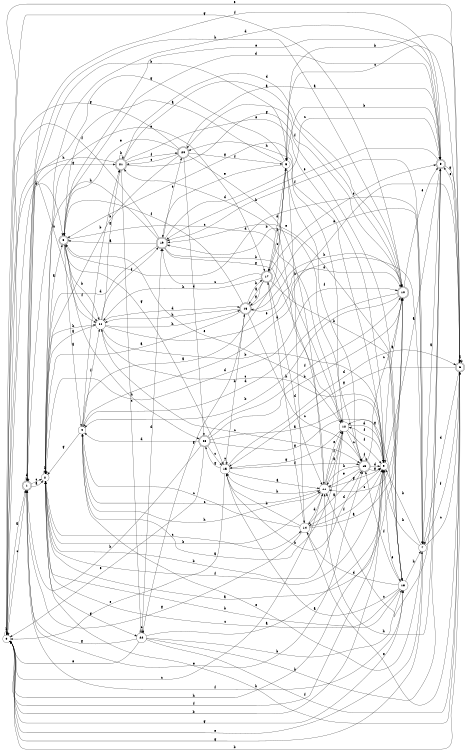 digraph n20_9 {
__start0 [label="" shape="none"];

rankdir=LR;
size="8,5";

s0 [style="filled", color="black", fillcolor="white" shape="circle", label="0"];
s1 [style="rounded,filled", color="black", fillcolor="white" shape="doublecircle", label="1"];
s2 [style="filled", color="black", fillcolor="white" shape="circle", label="2"];
s3 [style="rounded,filled", color="black", fillcolor="white" shape="doublecircle", label="3"];
s4 [style="filled", color="black", fillcolor="white" shape="circle", label="4"];
s5 [style="filled", color="black", fillcolor="white" shape="circle", label="5"];
s6 [style="rounded,filled", color="black", fillcolor="white" shape="doublecircle", label="6"];
s7 [style="filled", color="black", fillcolor="white" shape="circle", label="7"];
s8 [style="rounded,filled", color="black", fillcolor="white" shape="doublecircle", label="8"];
s9 [style="filled", color="black", fillcolor="white" shape="circle", label="9"];
s10 [style="rounded,filled", color="black", fillcolor="white" shape="doublecircle", label="10"];
s11 [style="filled", color="black", fillcolor="white" shape="circle", label="11"];
s12 [style="filled", color="black", fillcolor="white" shape="circle", label="12"];
s13 [style="rounded,filled", color="black", fillcolor="white" shape="doublecircle", label="13"];
s14 [style="filled", color="black", fillcolor="white" shape="circle", label="14"];
s15 [style="filled", color="black", fillcolor="white" shape="circle", label="15"];
s16 [style="rounded,filled", color="black", fillcolor="white" shape="doublecircle", label="16"];
s17 [style="rounded,filled", color="black", fillcolor="white" shape="doublecircle", label="17"];
s18 [style="filled", color="black", fillcolor="white" shape="circle", label="18"];
s19 [style="rounded,filled", color="black", fillcolor="white" shape="doublecircle", label="19"];
s20 [style="rounded,filled", color="black", fillcolor="white" shape="doublecircle", label="20"];
s21 [style="rounded,filled", color="black", fillcolor="white" shape="doublecircle", label="21"];
s22 [style="filled", color="black", fillcolor="white" shape="circle", label="22"];
s23 [style="rounded,filled", color="black", fillcolor="white" shape="doublecircle", label="23"];
s24 [style="filled", color="black", fillcolor="white" shape="circle", label="24"];
s0 -> s1 [label="a"];
s0 -> s0 [label="b"];
s0 -> s1 [label="c"];
s0 -> s3 [label="d"];
s0 -> s6 [label="e"];
s0 -> s9 [label="f"];
s0 -> s18 [label="g"];
s0 -> s24 [label="h"];
s1 -> s2 [label="a"];
s1 -> s5 [label="b"];
s1 -> s2 [label="c"];
s1 -> s1 [label="d"];
s1 -> s13 [label="e"];
s1 -> s18 [label="f"];
s1 -> s21 [label="g"];
s1 -> s10 [label="h"];
s2 -> s3 [label="a"];
s2 -> s2 [label="b"];
s2 -> s14 [label="c"];
s2 -> s10 [label="d"];
s2 -> s17 [label="e"];
s2 -> s9 [label="f"];
s2 -> s22 [label="g"];
s2 -> s24 [label="h"];
s3 -> s4 [label="a"];
s3 -> s24 [label="b"];
s3 -> s12 [label="c"];
s3 -> s8 [label="d"];
s3 -> s8 [label="e"];
s3 -> s24 [label="f"];
s3 -> s15 [label="g"];
s3 -> s23 [label="h"];
s4 -> s5 [label="a"];
s4 -> s21 [label="b"];
s4 -> s11 [label="c"];
s4 -> s6 [label="d"];
s4 -> s7 [label="e"];
s4 -> s24 [label="f"];
s4 -> s2 [label="g"];
s4 -> s11 [label="h"];
s5 -> s3 [label="a"];
s5 -> s6 [label="b"];
s5 -> s17 [label="c"];
s5 -> s17 [label="d"];
s5 -> s19 [label="e"];
s5 -> s13 [label="f"];
s5 -> s1 [label="g"];
s5 -> s14 [label="h"];
s6 -> s6 [label="a"];
s6 -> s0 [label="b"];
s6 -> s5 [label="c"];
s6 -> s7 [label="d"];
s6 -> s8 [label="e"];
s6 -> s7 [label="f"];
s6 -> s15 [label="g"];
s6 -> s2 [label="h"];
s7 -> s8 [label="a"];
s7 -> s9 [label="b"];
s7 -> s6 [label="c"];
s7 -> s3 [label="d"];
s7 -> s0 [label="e"];
s7 -> s19 [label="f"];
s7 -> s0 [label="g"];
s7 -> s9 [label="h"];
s8 -> s9 [label="a"];
s8 -> s5 [label="b"];
s8 -> s11 [label="c"];
s8 -> s2 [label="d"];
s8 -> s19 [label="e"];
s8 -> s1 [label="f"];
s8 -> s6 [label="g"];
s8 -> s11 [label="h"];
s9 -> s10 [label="a"];
s9 -> s0 [label="b"];
s9 -> s24 [label="c"];
s9 -> s14 [label="d"];
s9 -> s18 [label="e"];
s9 -> s12 [label="f"];
s9 -> s3 [label="g"];
s9 -> s0 [label="h"];
s10 -> s2 [label="a"];
s10 -> s4 [label="b"];
s10 -> s11 [label="c"];
s10 -> s4 [label="d"];
s10 -> s8 [label="e"];
s10 -> s20 [label="f"];
s10 -> s0 [label="g"];
s10 -> s16 [label="h"];
s11 -> s12 [label="a"];
s11 -> s2 [label="b"];
s11 -> s0 [label="c"];
s11 -> s21 [label="d"];
s11 -> s12 [label="e"];
s11 -> s12 [label="f"];
s11 -> s9 [label="g"];
s11 -> s15 [label="h"];
s12 -> s4 [label="a"];
s12 -> s2 [label="b"];
s12 -> s13 [label="c"];
s12 -> s9 [label="d"];
s12 -> s3 [label="e"];
s12 -> s9 [label="f"];
s12 -> s15 [label="g"];
s12 -> s20 [label="h"];
s13 -> s14 [label="a"];
s13 -> s19 [label="b"];
s13 -> s10 [label="c"];
s13 -> s9 [label="d"];
s13 -> s11 [label="e"];
s13 -> s13 [label="f"];
s13 -> s9 [label="g"];
s13 -> s11 [label="h"];
s14 -> s10 [label="a"];
s14 -> s15 [label="b"];
s14 -> s4 [label="c"];
s14 -> s11 [label="d"];
s14 -> s6 [label="e"];
s14 -> s9 [label="f"];
s14 -> s1 [label="g"];
s14 -> s17 [label="h"];
s15 -> s11 [label="a"];
s15 -> s16 [label="b"];
s15 -> s15 [label="c"];
s15 -> s6 [label="d"];
s15 -> s0 [label="e"];
s15 -> s13 [label="f"];
s15 -> s23 [label="g"];
s15 -> s13 [label="h"];
s16 -> s2 [label="a"];
s16 -> s17 [label="b"];
s16 -> s13 [label="c"];
s16 -> s10 [label="d"];
s16 -> s7 [label="e"];
s16 -> s3 [label="f"];
s16 -> s22 [label="g"];
s16 -> s24 [label="h"];
s17 -> s16 [label="a"];
s17 -> s18 [label="b"];
s17 -> s19 [label="c"];
s17 -> s11 [label="d"];
s17 -> s8 [label="e"];
s17 -> s5 [label="f"];
s17 -> s16 [label="g"];
s17 -> s24 [label="h"];
s18 -> s15 [label="a"];
s18 -> s2 [label="b"];
s18 -> s2 [label="c"];
s18 -> s14 [label="d"];
s18 -> s19 [label="e"];
s18 -> s13 [label="f"];
s18 -> s12 [label="g"];
s18 -> s7 [label="h"];
s19 -> s3 [label="a"];
s19 -> s12 [label="b"];
s19 -> s8 [label="c"];
s19 -> s2 [label="d"];
s19 -> s20 [label="e"];
s19 -> s0 [label="f"];
s19 -> s12 [label="g"];
s19 -> s1 [label="h"];
s20 -> s8 [label="a"];
s20 -> s2 [label="b"];
s20 -> s21 [label="c"];
s20 -> s23 [label="d"];
s20 -> s3 [label="e"];
s20 -> s5 [label="f"];
s20 -> s0 [label="g"];
s20 -> s11 [label="h"];
s21 -> s10 [label="a"];
s21 -> s21 [label="b"];
s21 -> s22 [label="c"];
s21 -> s10 [label="d"];
s21 -> s9 [label="e"];
s21 -> s20 [label="f"];
s21 -> s18 [label="g"];
s21 -> s0 [label="h"];
s22 -> s9 [label="a"];
s22 -> s18 [label="b"];
s22 -> s22 [label="c"];
s22 -> s19 [label="d"];
s22 -> s0 [label="e"];
s22 -> s6 [label="f"];
s22 -> s1 [label="g"];
s22 -> s8 [label="h"];
s23 -> s9 [label="a"];
s23 -> s10 [label="b"];
s23 -> s15 [label="c"];
s23 -> s4 [label="d"];
s23 -> s0 [label="e"];
s23 -> s10 [label="f"];
s23 -> s9 [label="g"];
s23 -> s1 [label="h"];
s24 -> s2 [label="a"];
s24 -> s9 [label="b"];
s24 -> s13 [label="c"];
s24 -> s16 [label="d"];
s24 -> s7 [label="e"];
s24 -> s19 [label="f"];
s24 -> s21 [label="g"];
s24 -> s16 [label="h"];

}